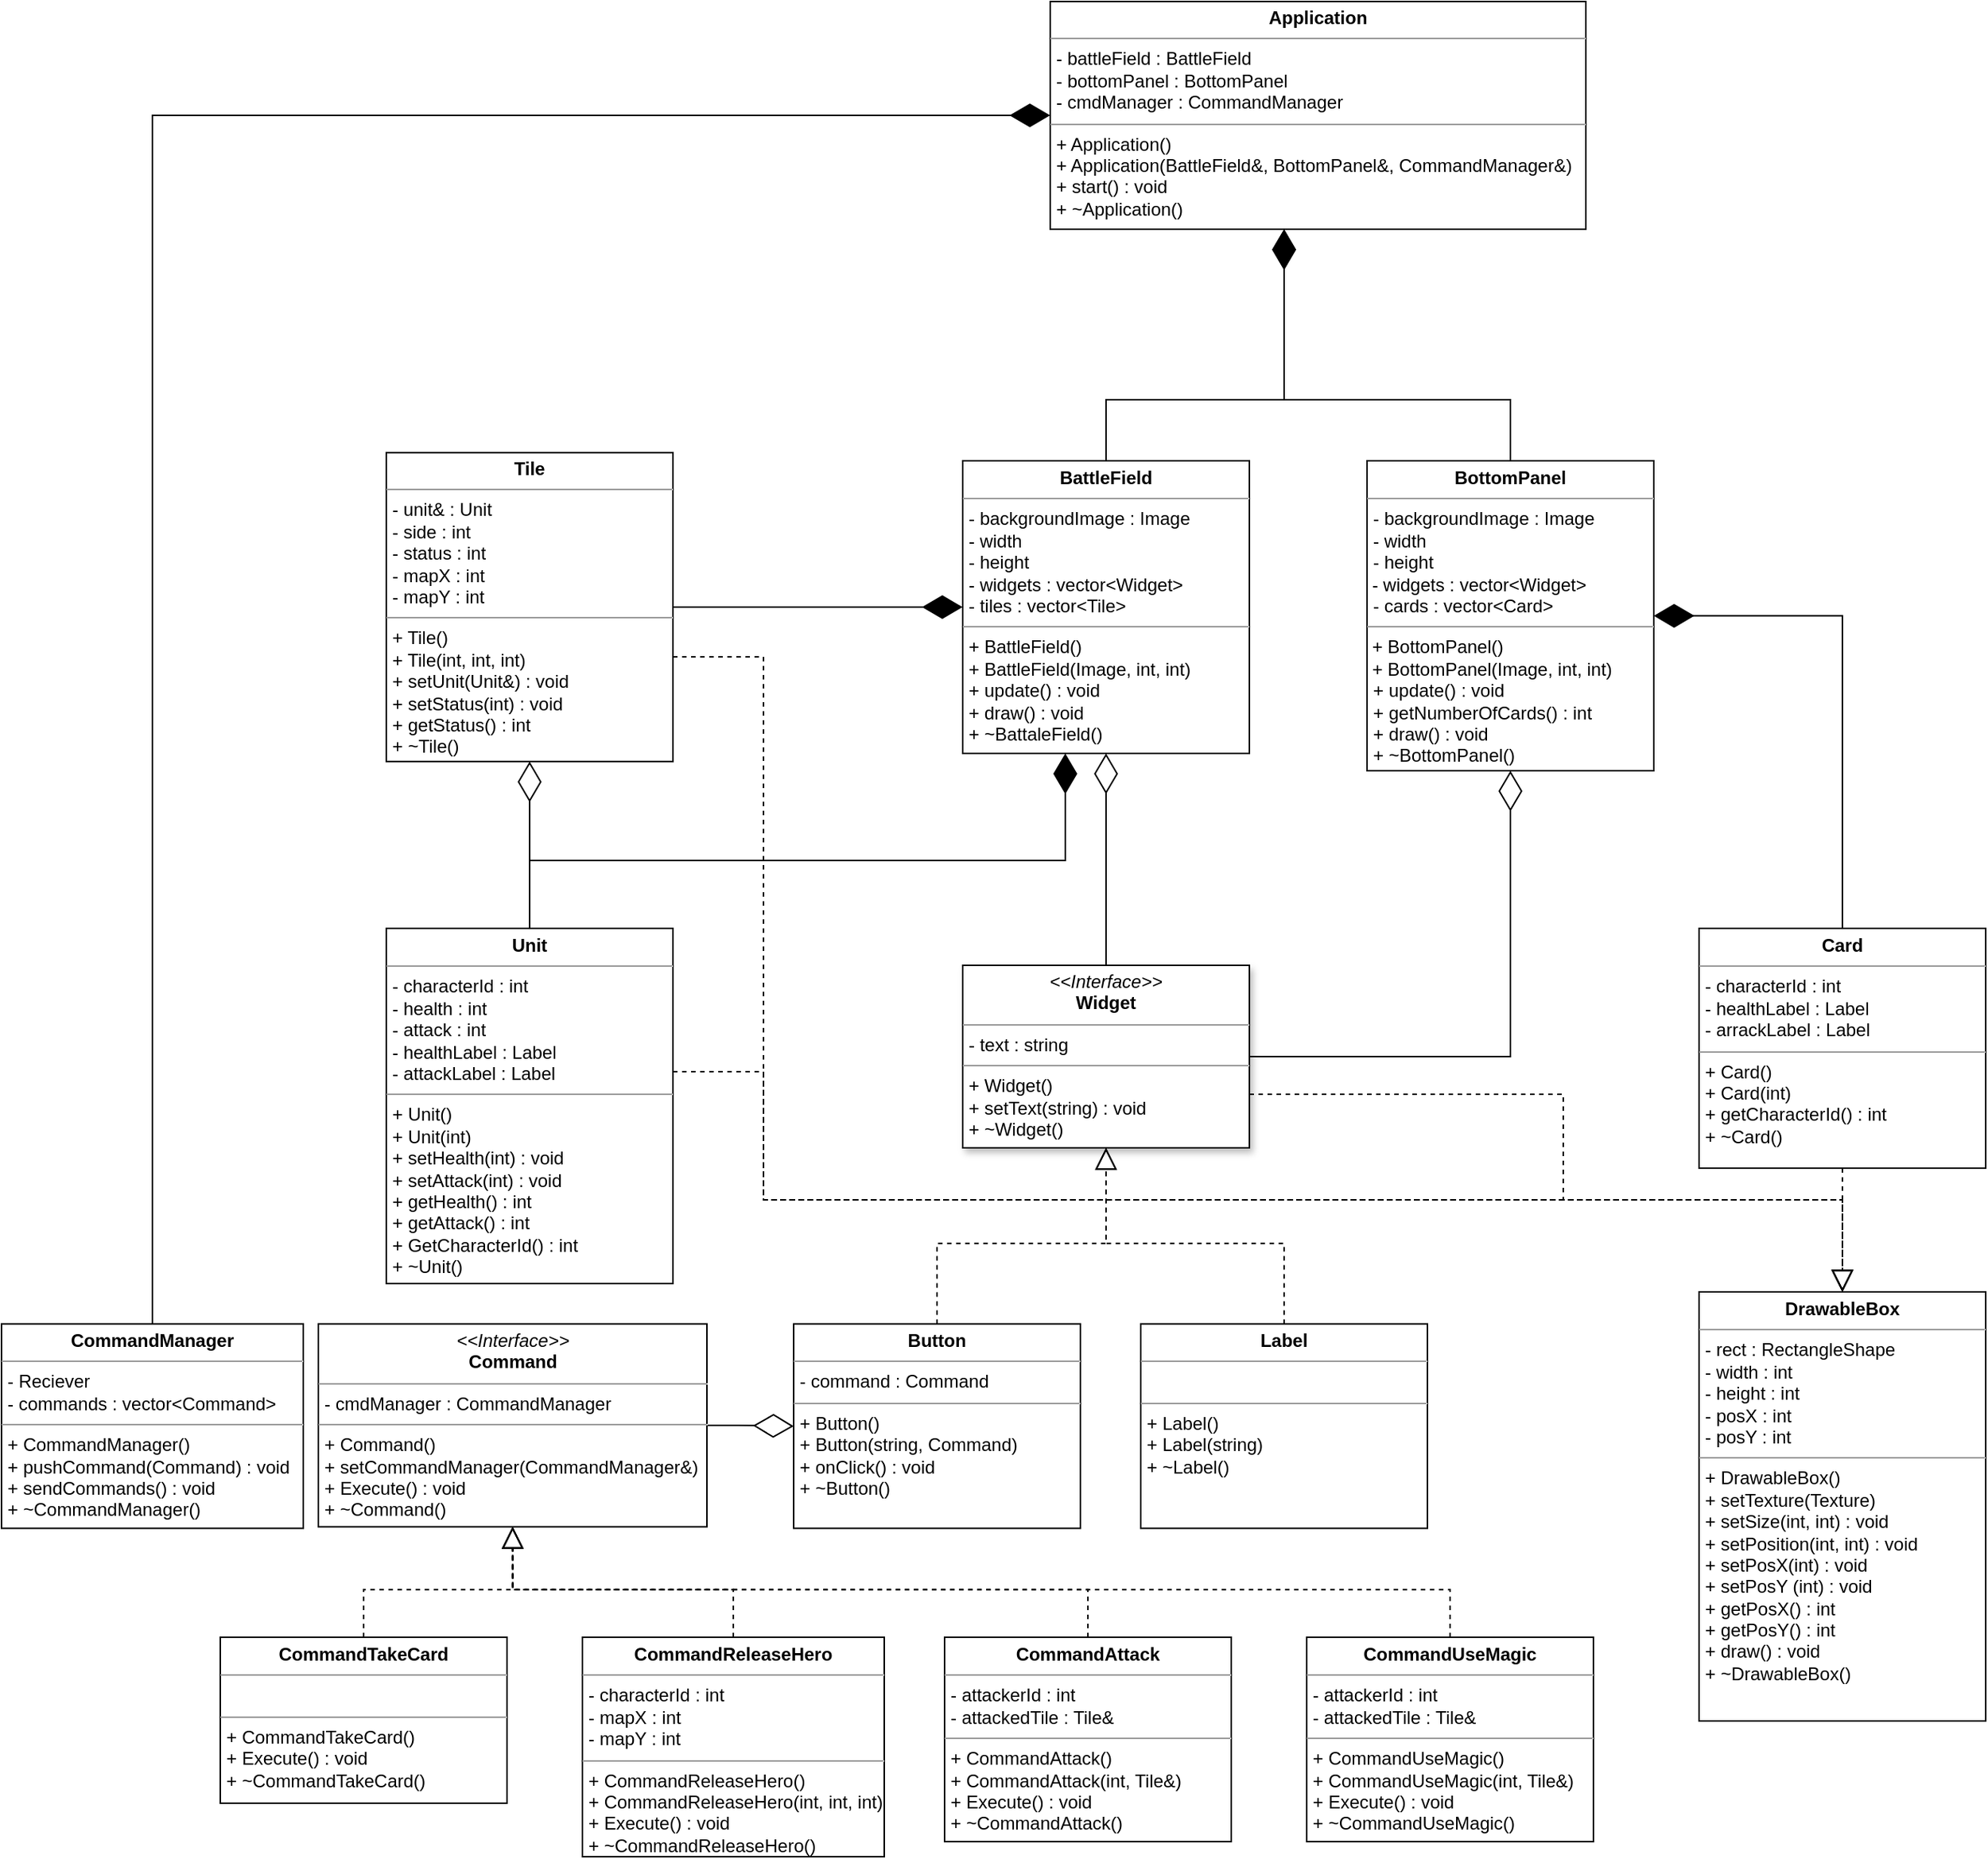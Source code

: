 <mxfile version="14.6.0" type="device"><diagram id="HSfzFmXwAs489agWX7tu" name="Page-1"><mxGraphModel dx="1582" dy="2014" grid="1" gridSize="10" guides="1" tooltips="1" connect="1" arrows="1" fold="1" page="1" pageScale="1" pageWidth="827" pageHeight="1169" math="0" shadow="0"><root><mxCell id="0"/><mxCell id="1" parent="0"/><mxCell id="8wwDW2ctmtINwnyBlume-36" style="edgeStyle=orthogonalEdgeStyle;rounded=0;orthogonalLoop=1;jettySize=auto;html=1;exitX=0.5;exitY=0;exitDx=0;exitDy=0;entryX=0.5;entryY=1;entryDx=0;entryDy=0;dashed=1;endArrow=block;endFill=0;endSize=12;" edge="1" parent="1" source="8wwDW2ctmtINwnyBlume-37" target="8wwDW2ctmtINwnyBlume-57"><mxGeometry relative="1" as="geometry"/></mxCell><mxCell id="8wwDW2ctmtINwnyBlume-37" value="&lt;p style=&quot;margin: 0px ; margin-top: 4px ; text-align: center&quot;&gt;&lt;b&gt;Button&lt;/b&gt;&lt;/p&gt;&lt;hr size=&quot;1&quot;&gt;&lt;p style=&quot;margin: 0px ; margin-left: 4px&quot;&gt;&lt;span&gt;- command : Command&lt;/span&gt;&lt;br&gt;&lt;/p&gt;&lt;hr size=&quot;1&quot;&gt;&lt;p style=&quot;margin: 0px ; margin-left: 4px&quot;&gt;+ Button()&lt;/p&gt;&lt;p style=&quot;margin: 0px ; margin-left: 4px&quot;&gt;+ Button(string, Command)&lt;/p&gt;&lt;p style=&quot;margin: 0px ; margin-left: 4px&quot;&gt;+ onClick() : void&lt;/p&gt;&lt;p style=&quot;margin: 0px ; margin-left: 4px&quot;&gt;+ ~Button()&lt;/p&gt;" style="verticalAlign=top;align=left;overflow=fill;fontSize=12;fontFamily=Helvetica;html=1;" vertex="1" parent="1"><mxGeometry x="3525" y="1076.75" width="190" height="135.5" as="geometry"/></mxCell><mxCell id="8wwDW2ctmtINwnyBlume-38" value="&lt;p style=&quot;margin: 0px ; margin-top: 4px ; text-align: center&quot;&gt;&lt;b&gt;Application&lt;/b&gt;&lt;/p&gt;&lt;hr size=&quot;1&quot;&gt;&lt;p style=&quot;margin: 0px ; margin-left: 4px&quot;&gt;- battleField : BattleField&lt;/p&gt;&lt;p style=&quot;margin: 0px ; margin-left: 4px&quot;&gt;- bottomPanel : BottomPanel&lt;/p&gt;&lt;p style=&quot;margin: 0px ; margin-left: 4px&quot;&gt;- cmdManager : CommandManager&lt;/p&gt;&lt;hr size=&quot;1&quot;&gt;&lt;p style=&quot;margin: 0px ; margin-left: 4px&quot;&gt;+ Application()&lt;br&gt;&lt;/p&gt;&lt;p style=&quot;margin: 0px ; margin-left: 4px&quot;&gt;+ Application(BattleField&amp;amp;, BottomPanel&amp;amp;, CommandManager&amp;amp;)&lt;/p&gt;&lt;p style=&quot;margin: 0px ; margin-left: 4px&quot;&gt;+ start() : void&lt;/p&gt;&lt;p style=&quot;margin: 0px ; margin-left: 4px&quot;&gt;+ ~Application()&lt;/p&gt;" style="verticalAlign=top;align=left;overflow=fill;fontSize=12;fontFamily=Helvetica;html=1;" vertex="1" parent="1"><mxGeometry x="3695" y="200" width="355" height="151" as="geometry"/></mxCell><mxCell id="8wwDW2ctmtINwnyBlume-39" style="edgeStyle=orthogonalEdgeStyle;rounded=0;orthogonalLoop=1;jettySize=auto;html=1;exitX=0.5;exitY=0;exitDx=0;exitDy=0;endArrow=diamondThin;endFill=1;endSize=24;" edge="1" parent="1" source="8wwDW2ctmtINwnyBlume-41" target="8wwDW2ctmtINwnyBlume-43"><mxGeometry relative="1" as="geometry"><Array as="points"><mxPoint x="3350" y="769.5"/><mxPoint x="3705" y="769.5"/></Array></mxGeometry></mxCell><mxCell id="8wwDW2ctmtINwnyBlume-40" style="edgeStyle=orthogonalEdgeStyle;rounded=0;orthogonalLoop=1;jettySize=auto;html=1;dashed=1;endArrow=block;endFill=0;endSize=12;" edge="1" parent="1" source="8wwDW2ctmtINwnyBlume-41" target="8wwDW2ctmtINwnyBlume-68"><mxGeometry relative="1" as="geometry"><Array as="points"><mxPoint x="3505" y="909.5"/><mxPoint x="3505" y="994.5"/><mxPoint x="4220" y="994.5"/></Array></mxGeometry></mxCell><mxCell id="8wwDW2ctmtINwnyBlume-41" value="&lt;p style=&quot;margin: 0px ; margin-top: 4px ; text-align: center&quot;&gt;&lt;b&gt;Unit&lt;/b&gt;&lt;/p&gt;&lt;hr size=&quot;1&quot;&gt;&lt;p style=&quot;margin: 0px ; margin-left: 4px&quot;&gt;&lt;span&gt;- characterId : int&lt;/span&gt;&lt;br&gt;&lt;/p&gt;&lt;p style=&quot;margin: 0px ; margin-left: 4px&quot;&gt;- health : int&lt;/p&gt;&lt;p style=&quot;margin: 0px ; margin-left: 4px&quot;&gt;- attack : int&lt;/p&gt;&lt;p style=&quot;margin: 0px ; margin-left: 4px&quot;&gt;- healthLabel : Label&lt;/p&gt;&lt;p style=&quot;margin: 0px ; margin-left: 4px&quot;&gt;- attackLabel : Label&lt;/p&gt;&lt;hr size=&quot;1&quot;&gt;&lt;p style=&quot;margin: 0px ; margin-left: 4px&quot;&gt;+ Unit()&lt;/p&gt;&lt;p style=&quot;margin: 0px ; margin-left: 4px&quot;&gt;+ Unit(int)&lt;/p&gt;&lt;p style=&quot;margin: 0px ; margin-left: 4px&quot;&gt;+ setHealth(int) : void&lt;/p&gt;&lt;p style=&quot;margin: 0px ; margin-left: 4px&quot;&gt;+ setAttack(int) : void&lt;/p&gt;&lt;p style=&quot;margin: 0px ; margin-left: 4px&quot;&gt;+ getHealth() : int&lt;/p&gt;&lt;p style=&quot;margin: 0px ; margin-left: 4px&quot;&gt;+ getAttack() : int&lt;/p&gt;&lt;p style=&quot;margin: 0px ; margin-left: 4px&quot;&gt;&lt;span&gt;+ GetCharacterId() : int&lt;/span&gt;&lt;br&gt;&lt;/p&gt;&lt;p style=&quot;margin: 0px ; margin-left: 4px&quot;&gt;+ ~Unit()&lt;/p&gt;" style="verticalAlign=top;align=left;overflow=fill;fontSize=12;fontFamily=Helvetica;html=1;" vertex="1" parent="1"><mxGeometry x="3255" y="814.5" width="190" height="235.5" as="geometry"/></mxCell><mxCell id="8wwDW2ctmtINwnyBlume-42" style="edgeStyle=orthogonalEdgeStyle;rounded=0;orthogonalLoop=1;jettySize=auto;html=1;exitX=0.5;exitY=0;exitDx=0;exitDy=0;endArrow=diamondThin;endFill=1;endSize=24;" edge="1" parent="1" source="8wwDW2ctmtINwnyBlume-43" target="8wwDW2ctmtINwnyBlume-38"><mxGeometry relative="1" as="geometry"><Array as="points"><mxPoint x="3732" y="464"/><mxPoint x="3850" y="464"/></Array></mxGeometry></mxCell><mxCell id="8wwDW2ctmtINwnyBlume-43" value="&lt;p style=&quot;margin: 0px ; margin-top: 4px ; text-align: center&quot;&gt;&lt;b&gt;BattleField&lt;/b&gt;&lt;/p&gt;&lt;hr size=&quot;1&quot;&gt;&lt;p style=&quot;margin: 0px ; margin-left: 4px&quot;&gt;- backgroundImage : Image&lt;/p&gt;&lt;p style=&quot;margin: 0px ; margin-left: 4px&quot;&gt;- width&lt;/p&gt;&lt;p style=&quot;margin: 0px ; margin-left: 4px&quot;&gt;- height&lt;/p&gt;&lt;p style=&quot;margin: 0px ; margin-left: 4px&quot;&gt;- widgets : vector&amp;lt;Widget&amp;gt;&lt;br&gt;&lt;/p&gt;&lt;p style=&quot;margin: 0px ; margin-left: 4px&quot;&gt;- tiles : vector&amp;lt;Tile&amp;gt;&lt;/p&gt;&lt;hr size=&quot;1&quot;&gt;&lt;p style=&quot;margin: 0px ; margin-left: 4px&quot;&gt;+ BattleField()&lt;/p&gt;&lt;p style=&quot;margin: 0px ; margin-left: 4px&quot;&gt;+ BattleField(Image, int, int)&lt;/p&gt;&lt;p style=&quot;margin: 0px ; margin-left: 4px&quot;&gt;+ update() : void&lt;/p&gt;&lt;p style=&quot;margin: 0px ; margin-left: 4px&quot;&gt;+ draw() : void&lt;/p&gt;&lt;p style=&quot;margin: 0px ; margin-left: 4px&quot;&gt;+ ~BattaleField()&lt;/p&gt;" style="verticalAlign=top;align=left;overflow=fill;fontSize=12;fontFamily=Helvetica;html=1;" vertex="1" parent="1"><mxGeometry x="3637" y="504.5" width="190" height="194" as="geometry"/></mxCell><mxCell id="8wwDW2ctmtINwnyBlume-44" style="edgeStyle=orthogonalEdgeStyle;rounded=0;orthogonalLoop=1;jettySize=auto;html=1;exitX=1;exitY=0.5;exitDx=0;exitDy=0;entryX=0;entryY=0.5;entryDx=0;entryDy=0;endArrow=diamondThin;endFill=1;endSize=24;" edge="1" parent="1" source="8wwDW2ctmtINwnyBlume-46" target="8wwDW2ctmtINwnyBlume-43"><mxGeometry relative="1" as="geometry"/></mxCell><mxCell id="8wwDW2ctmtINwnyBlume-45" style="edgeStyle=orthogonalEdgeStyle;rounded=0;orthogonalLoop=1;jettySize=auto;html=1;dashed=1;endArrow=block;endFill=0;endSize=12;" edge="1" parent="1" source="8wwDW2ctmtINwnyBlume-46" target="8wwDW2ctmtINwnyBlume-68"><mxGeometry relative="1" as="geometry"><Array as="points"><mxPoint x="3505" y="634.5"/><mxPoint x="3505" y="994.5"/><mxPoint x="4220" y="994.5"/></Array></mxGeometry></mxCell><mxCell id="8wwDW2ctmtINwnyBlume-46" value="&lt;p style=&quot;margin: 0px ; margin-top: 4px ; text-align: center&quot;&gt;&lt;b&gt;Tile&lt;/b&gt;&lt;/p&gt;&lt;hr size=&quot;1&quot;&gt;&lt;p style=&quot;margin: 0px ; margin-left: 4px&quot;&gt;&lt;span&gt;- unit&amp;amp; : Unit&lt;/span&gt;&lt;br&gt;&lt;/p&gt;&lt;p style=&quot;margin: 0px ; margin-left: 4px&quot;&gt;- side : int&lt;/p&gt;&lt;p style=&quot;margin: 0px ; margin-left: 4px&quot;&gt;- status : int&amp;nbsp;&lt;/p&gt;&lt;p style=&quot;margin: 0px ; margin-left: 4px&quot;&gt;- mapX : int&lt;/p&gt;&lt;p style=&quot;margin: 0px ; margin-left: 4px&quot;&gt;- mapY : int&lt;/p&gt;&lt;hr size=&quot;1&quot;&gt;&lt;p style=&quot;margin: 0px ; margin-left: 4px&quot;&gt;+ Tile()&lt;/p&gt;&lt;p style=&quot;margin: 0px ; margin-left: 4px&quot;&gt;+ Tile(int, int, int)&lt;br&gt;&lt;/p&gt;&lt;p style=&quot;margin: 0px ; margin-left: 4px&quot;&gt;+ setUnit(Unit&amp;amp;) : void&lt;/p&gt;&lt;p style=&quot;margin: 0px ; margin-left: 4px&quot;&gt;+ setStatus(int) : void&lt;/p&gt;&lt;p style=&quot;margin: 0px ; margin-left: 4px&quot;&gt;+ getStatus() : int&lt;/p&gt;&lt;p style=&quot;margin: 0px ; margin-left: 4px&quot;&gt;+ ~Tile()&lt;/p&gt;" style="verticalAlign=top;align=left;overflow=fill;fontSize=12;fontFamily=Helvetica;html=1;" vertex="1" parent="1"><mxGeometry x="3255" y="499.13" width="190" height="204.75" as="geometry"/></mxCell><mxCell id="8wwDW2ctmtINwnyBlume-47" style="edgeStyle=orthogonalEdgeStyle;rounded=0;orthogonalLoop=1;jettySize=auto;html=1;exitX=0.5;exitY=0;exitDx=0;exitDy=0;endArrow=diamondThin;endFill=1;endSize=24;" edge="1" parent="1" source="8wwDW2ctmtINwnyBlume-48" target="8wwDW2ctmtINwnyBlume-38"><mxGeometry relative="1" as="geometry"><Array as="points"><mxPoint x="4000" y="464"/><mxPoint x="3850" y="464"/></Array></mxGeometry></mxCell><mxCell id="8wwDW2ctmtINwnyBlume-48" value="&lt;p style=&quot;margin: 0px ; margin-top: 4px ; text-align: center&quot;&gt;&lt;b&gt;BottomPanel&lt;/b&gt;&lt;/p&gt;&lt;hr size=&quot;1&quot;&gt;&lt;p style=&quot;margin: 0px ; margin-left: 4px&quot;&gt;- backgroundImage : Image&lt;/p&gt;&lt;p style=&quot;margin: 0px ; margin-left: 4px&quot;&gt;- width&lt;/p&gt;&lt;p style=&quot;margin: 0px ; margin-left: 4px&quot;&gt;- height&lt;/p&gt;&amp;nbsp;- widgets : vector&amp;lt;Widget&amp;gt;&lt;p style=&quot;margin: 0px ; margin-left: 4px&quot;&gt;&lt;span&gt;- cards : vector&amp;lt;Card&amp;gt;&lt;/span&gt;&lt;/p&gt;&lt;hr size=&quot;1&quot;&gt;&amp;nbsp;+ BottomPanel()&lt;br&gt;&amp;nbsp;+ BottomPanel(Image, int, int)&lt;br&gt;&lt;p style=&quot;margin: 0px ; margin-left: 4px&quot;&gt;+ update() : void&lt;/p&gt;&lt;p style=&quot;margin: 0px ; margin-left: 4px&quot;&gt;+ getNumberOfCards() : int&lt;br&gt;&lt;/p&gt;&lt;p style=&quot;margin: 0px ; margin-left: 4px&quot;&gt;+ draw() : void&lt;/p&gt;&lt;p style=&quot;margin: 0px ; margin-left: 4px&quot;&gt;+ ~BottomPanel()&lt;/p&gt;" style="verticalAlign=top;align=left;overflow=fill;fontSize=12;fontFamily=Helvetica;html=1;" vertex="1" parent="1"><mxGeometry x="3905" y="504.5" width="190" height="205.5" as="geometry"/></mxCell><mxCell id="8wwDW2ctmtINwnyBlume-49" style="edgeStyle=orthogonalEdgeStyle;rounded=0;orthogonalLoop=1;jettySize=auto;html=1;exitX=0.5;exitY=0;exitDx=0;exitDy=0;entryX=1;entryY=0.5;entryDx=0;entryDy=0;endArrow=diamondThin;endFill=1;endSize=24;" edge="1" parent="1" source="8wwDW2ctmtINwnyBlume-51" target="8wwDW2ctmtINwnyBlume-48"><mxGeometry relative="1" as="geometry"/></mxCell><mxCell id="8wwDW2ctmtINwnyBlume-50" style="edgeStyle=orthogonalEdgeStyle;rounded=0;orthogonalLoop=1;jettySize=auto;html=1;dashed=1;endArrow=block;endFill=0;endSize=12;" edge="1" parent="1" source="8wwDW2ctmtINwnyBlume-51" target="8wwDW2ctmtINwnyBlume-68"><mxGeometry relative="1" as="geometry"><Array as="points"><mxPoint x="4220" y="984.5"/><mxPoint x="4220" y="984.5"/></Array></mxGeometry></mxCell><mxCell id="8wwDW2ctmtINwnyBlume-51" value="&lt;p style=&quot;margin: 0px ; margin-top: 4px ; text-align: center&quot;&gt;&lt;b&gt;Card&lt;/b&gt;&lt;/p&gt;&lt;hr size=&quot;1&quot;&gt;&lt;p style=&quot;margin: 0px ; margin-left: 4px&quot;&gt;&lt;span&gt;- characterId : int&lt;/span&gt;&lt;br&gt;&lt;/p&gt;&lt;p style=&quot;margin: 0px ; margin-left: 4px&quot;&gt;- healthLabel : Label&lt;/p&gt;&lt;p style=&quot;margin: 0px ; margin-left: 4px&quot;&gt;- arrackLabel : Label&lt;/p&gt;&lt;hr size=&quot;1&quot;&gt;&lt;p style=&quot;margin: 0px ; margin-left: 4px&quot;&gt;+ Card()&lt;/p&gt;&lt;p style=&quot;margin: 0px ; margin-left: 4px&quot;&gt;+ Card(int)&lt;/p&gt;&lt;p style=&quot;margin: 0px ; margin-left: 4px&quot;&gt;&lt;span&gt;+ getCharacterId() : int&lt;/span&gt;&lt;br&gt;&lt;/p&gt;&lt;p style=&quot;margin: 0px ; margin-left: 4px&quot;&gt;+ ~Card()&lt;/p&gt;" style="verticalAlign=top;align=left;overflow=fill;fontSize=12;fontFamily=Helvetica;html=1;" vertex="1" parent="1"><mxGeometry x="4125" y="814.5" width="190" height="159" as="geometry"/></mxCell><mxCell id="8wwDW2ctmtINwnyBlume-52" style="edgeStyle=orthogonalEdgeStyle;rounded=0;orthogonalLoop=1;jettySize=auto;html=1;exitX=0.5;exitY=0;exitDx=0;exitDy=0;entryX=0.5;entryY=1;entryDx=0;entryDy=0;dashed=1;endArrow=block;endFill=0;endSize=12;" edge="1" parent="1" source="8wwDW2ctmtINwnyBlume-53" target="8wwDW2ctmtINwnyBlume-57"><mxGeometry relative="1" as="geometry"/></mxCell><mxCell id="8wwDW2ctmtINwnyBlume-53" value="&lt;p style=&quot;margin: 0px ; margin-top: 4px ; text-align: center&quot;&gt;&lt;b&gt;Label&lt;/b&gt;&lt;/p&gt;&lt;hr size=&quot;1&quot;&gt;&lt;p style=&quot;margin: 0px ; margin-left: 4px&quot;&gt;&lt;br&gt;&lt;/p&gt;&lt;hr size=&quot;1&quot;&gt;&lt;p style=&quot;margin: 0px ; margin-left: 4px&quot;&gt;+ Label()&lt;/p&gt;&lt;p style=&quot;margin: 0px ; margin-left: 4px&quot;&gt;+ Label(string)&lt;/p&gt;&lt;p style=&quot;margin: 0px ; margin-left: 4px&quot;&gt;&lt;span&gt;+ ~Label()&lt;/span&gt;&lt;br&gt;&lt;/p&gt;" style="verticalAlign=top;align=left;overflow=fill;fontSize=12;fontFamily=Helvetica;html=1;" vertex="1" parent="1"><mxGeometry x="3755" y="1076.75" width="190" height="135.5" as="geometry"/></mxCell><mxCell id="8wwDW2ctmtINwnyBlume-54" style="edgeStyle=orthogonalEdgeStyle;rounded=0;orthogonalLoop=1;jettySize=auto;html=1;exitX=0.5;exitY=0;exitDx=0;exitDy=0;entryX=0.5;entryY=1;entryDx=0;entryDy=0;endArrow=diamondThin;endFill=0;endSize=24;" edge="1" parent="1" source="8wwDW2ctmtINwnyBlume-57" target="8wwDW2ctmtINwnyBlume-43"><mxGeometry relative="1" as="geometry"/></mxCell><mxCell id="8wwDW2ctmtINwnyBlume-55" style="edgeStyle=orthogonalEdgeStyle;rounded=0;orthogonalLoop=1;jettySize=auto;html=1;exitX=1;exitY=0.5;exitDx=0;exitDy=0;entryX=0.5;entryY=1;entryDx=0;entryDy=0;endArrow=diamondThin;endFill=0;endSize=24;" edge="1" parent="1" source="8wwDW2ctmtINwnyBlume-57" target="8wwDW2ctmtINwnyBlume-48"><mxGeometry relative="1" as="geometry"/></mxCell><mxCell id="8wwDW2ctmtINwnyBlume-56" style="edgeStyle=orthogonalEdgeStyle;rounded=0;orthogonalLoop=1;jettySize=auto;html=1;dashed=1;endArrow=block;endFill=0;endSize=12;" edge="1" parent="1" source="8wwDW2ctmtINwnyBlume-57" target="8wwDW2ctmtINwnyBlume-68"><mxGeometry relative="1" as="geometry"><Array as="points"><mxPoint x="4035" y="924.5"/><mxPoint x="4035" y="994.5"/><mxPoint x="4220" y="994.5"/></Array></mxGeometry></mxCell><mxCell id="8wwDW2ctmtINwnyBlume-57" value="&lt;p style=&quot;margin: 0px ; margin-top: 4px ; text-align: center&quot;&gt;&lt;i&gt;&amp;lt;&amp;lt;Interface&amp;gt;&amp;gt;&lt;/i&gt;&lt;br&gt;&lt;b&gt;Widget&lt;/b&gt;&lt;/p&gt;&lt;hr size=&quot;1&quot;&gt;&lt;p style=&quot;margin: 0px ; margin-left: 4px&quot;&gt;- text : string&lt;/p&gt;&lt;hr size=&quot;1&quot;&gt;&lt;p style=&quot;margin: 0px ; margin-left: 4px&quot;&gt;+ Widget()&lt;/p&gt;&lt;p style=&quot;margin: 0px ; margin-left: 4px&quot;&gt;+ setText(string) : void&lt;/p&gt;&lt;p style=&quot;margin: 0px ; margin-left: 4px&quot;&gt;&lt;span&gt;+ ~Widget()&lt;/span&gt;&lt;br&gt;&lt;/p&gt;" style="verticalAlign=top;align=left;overflow=fill;fontSize=12;fontFamily=Helvetica;html=1;rounded=0;shadow=1;glass=0;sketch=0;" vertex="1" parent="1"><mxGeometry x="3637" y="839" width="190" height="121" as="geometry"/></mxCell><mxCell id="8wwDW2ctmtINwnyBlume-58" style="edgeStyle=orthogonalEdgeStyle;rounded=0;orthogonalLoop=1;jettySize=auto;html=1;exitX=1;exitY=0.5;exitDx=0;exitDy=0;endArrow=diamondThin;endFill=0;endSize=24;" edge="1" parent="1" source="8wwDW2ctmtINwnyBlume-59" target="8wwDW2ctmtINwnyBlume-37"><mxGeometry relative="1" as="geometry"/></mxCell><mxCell id="8wwDW2ctmtINwnyBlume-59" value="&lt;p style=&quot;margin: 0px ; margin-top: 4px ; text-align: center&quot;&gt;&lt;i&gt;&amp;lt;&amp;lt;Interface&amp;gt;&amp;gt;&lt;/i&gt;&lt;br&gt;&lt;b&gt;Command&lt;/b&gt;&lt;/p&gt;&lt;hr size=&quot;1&quot;&gt;&lt;p style=&quot;margin: 0px ; margin-left: 4px&quot;&gt;- cmdManager : CommandManager&lt;/p&gt;&lt;hr size=&quot;1&quot;&gt;&lt;p style=&quot;margin: 0px ; margin-left: 4px&quot;&gt;+ Command()&lt;/p&gt;&lt;p style=&quot;margin: 0px ; margin-left: 4px&quot;&gt;+ setCommandManager(CommandManager&amp;amp;)&lt;/p&gt;&lt;p style=&quot;margin: 0px ; margin-left: 4px&quot;&gt;+ Execute() : void&lt;/p&gt;&lt;p style=&quot;margin: 0px ; margin-left: 4px&quot;&gt;+ ~Command()&lt;/p&gt;" style="verticalAlign=top;align=left;overflow=fill;fontSize=12;fontFamily=Helvetica;html=1;" vertex="1" parent="1"><mxGeometry x="3210" y="1076.75" width="257.5" height="134.5" as="geometry"/></mxCell><mxCell id="8wwDW2ctmtINwnyBlume-60" style="edgeStyle=orthogonalEdgeStyle;rounded=0;orthogonalLoop=1;jettySize=auto;html=1;exitX=0.5;exitY=0;exitDx=0;exitDy=0;entryX=0.5;entryY=1;entryDx=0;entryDy=0;endArrow=block;endFill=0;endSize=12;dashed=1;" edge="1" parent="1" source="8wwDW2ctmtINwnyBlume-61" target="8wwDW2ctmtINwnyBlume-59"><mxGeometry relative="1" as="geometry"/></mxCell><mxCell id="8wwDW2ctmtINwnyBlume-61" value="&lt;p style=&quot;margin: 0px ; margin-top: 4px ; text-align: center&quot;&gt;&lt;b&gt;CommandTakeCard&lt;/b&gt;&lt;/p&gt;&lt;hr size=&quot;1&quot;&gt;&lt;p style=&quot;margin: 0px ; margin-left: 4px&quot;&gt;&lt;br&gt;&lt;/p&gt;&lt;hr size=&quot;1&quot;&gt;&lt;p style=&quot;margin: 0px ; margin-left: 4px&quot;&gt;+ CommandTakeCard()&lt;/p&gt;&lt;p style=&quot;margin: 0px ; margin-left: 4px&quot;&gt;+ Execute() : void&lt;/p&gt;&lt;p style=&quot;margin: 0px ; margin-left: 4px&quot;&gt;+ ~CommandTakeCard()&lt;/p&gt;" style="verticalAlign=top;align=left;overflow=fill;fontSize=12;fontFamily=Helvetica;html=1;" vertex="1" parent="1"><mxGeometry x="3145" y="1284.5" width="190" height="110" as="geometry"/></mxCell><mxCell id="8wwDW2ctmtINwnyBlume-62" style="edgeStyle=orthogonalEdgeStyle;rounded=0;orthogonalLoop=1;jettySize=auto;html=1;exitX=0.5;exitY=0;exitDx=0;exitDy=0;entryX=0.5;entryY=1;entryDx=0;entryDy=0;dashed=1;endArrow=block;endFill=0;endSize=12;" edge="1" parent="1" source="8wwDW2ctmtINwnyBlume-63" target="8wwDW2ctmtINwnyBlume-59"><mxGeometry relative="1" as="geometry"/></mxCell><mxCell id="8wwDW2ctmtINwnyBlume-63" value="&lt;p style=&quot;margin: 0px ; margin-top: 4px ; text-align: center&quot;&gt;&lt;b&gt;CommandReleaseHero&lt;/b&gt;&lt;/p&gt;&lt;hr size=&quot;1&quot;&gt;&lt;p style=&quot;margin: 0px ; margin-left: 4px&quot;&gt;- characterId : int&lt;/p&gt;&lt;p style=&quot;margin: 0px ; margin-left: 4px&quot;&gt;- mapX : int&lt;/p&gt;&lt;p style=&quot;margin: 0px ; margin-left: 4px&quot;&gt;- mapY : int&lt;/p&gt;&lt;hr size=&quot;1&quot;&gt;&lt;p style=&quot;margin: 0px ; margin-left: 4px&quot;&gt;+ CommandReleaseHero()&lt;/p&gt;&lt;p style=&quot;margin: 0px ; margin-left: 4px&quot;&gt;+ CommandReleaseHero(int, int, int)&lt;/p&gt;&lt;p style=&quot;margin: 0px ; margin-left: 4px&quot;&gt;+ Execute() : void&lt;/p&gt;&lt;p style=&quot;margin: 0px ; margin-left: 4px&quot;&gt;+ ~CommandReleaseHero()&lt;/p&gt;" style="verticalAlign=top;align=left;overflow=fill;fontSize=12;fontFamily=Helvetica;html=1;" vertex="1" parent="1"><mxGeometry x="3385" y="1284.5" width="200" height="145.5" as="geometry"/></mxCell><mxCell id="8wwDW2ctmtINwnyBlume-64" style="edgeStyle=orthogonalEdgeStyle;rounded=0;orthogonalLoop=1;jettySize=auto;html=1;exitX=0.5;exitY=0;exitDx=0;exitDy=0;entryX=0.5;entryY=1;entryDx=0;entryDy=0;dashed=1;endArrow=block;endFill=0;endSize=12;" edge="1" parent="1" source="8wwDW2ctmtINwnyBlume-65" target="8wwDW2ctmtINwnyBlume-59"><mxGeometry relative="1" as="geometry"/></mxCell><mxCell id="8wwDW2ctmtINwnyBlume-65" value="&lt;p style=&quot;margin: 0px ; margin-top: 4px ; text-align: center&quot;&gt;&lt;b&gt;CommandAttack&lt;/b&gt;&lt;/p&gt;&lt;hr size=&quot;1&quot;&gt;&lt;p style=&quot;margin: 0px ; margin-left: 4px&quot;&gt;- attackerId : int&lt;/p&gt;&lt;p style=&quot;margin: 0px ; margin-left: 4px&quot;&gt;- attackedTile : Tile&amp;amp;&lt;/p&gt;&lt;hr size=&quot;1&quot;&gt;&lt;p style=&quot;margin: 0px ; margin-left: 4px&quot;&gt;+ CommandAttack()&lt;/p&gt;&lt;p style=&quot;margin: 0px ; margin-left: 4px&quot;&gt;+ CommandAttack(int, Tile&amp;amp;)&lt;/p&gt;&lt;p style=&quot;margin: 0px ; margin-left: 4px&quot;&gt;+ Execute() : void&lt;/p&gt;&lt;p style=&quot;margin: 0px ; margin-left: 4px&quot;&gt;+ ~CommandAttack()&lt;/p&gt;" style="verticalAlign=top;align=left;overflow=fill;fontSize=12;fontFamily=Helvetica;html=1;" vertex="1" parent="1"><mxGeometry x="3625" y="1284.5" width="190" height="135.5" as="geometry"/></mxCell><mxCell id="8wwDW2ctmtINwnyBlume-66" style="edgeStyle=orthogonalEdgeStyle;rounded=0;orthogonalLoop=1;jettySize=auto;html=1;exitX=0.5;exitY=0;exitDx=0;exitDy=0;entryX=0.5;entryY=1;entryDx=0;entryDy=0;dashed=1;endArrow=block;endFill=0;endSize=12;" edge="1" parent="1" source="8wwDW2ctmtINwnyBlume-67" target="8wwDW2ctmtINwnyBlume-59"><mxGeometry relative="1" as="geometry"/></mxCell><mxCell id="8wwDW2ctmtINwnyBlume-67" value="&lt;p style=&quot;margin: 0px ; margin-top: 4px ; text-align: center&quot;&gt;&lt;b&gt;CommandUseMagic&lt;/b&gt;&lt;/p&gt;&lt;hr size=&quot;1&quot;&gt;&lt;p style=&quot;margin: 0px ; margin-left: 4px&quot;&gt;- attackerId : int&lt;/p&gt;&lt;p style=&quot;margin: 0px ; margin-left: 4px&quot;&gt;- attackedTile : Tile&amp;amp;&lt;/p&gt;&lt;hr size=&quot;1&quot;&gt;&lt;p style=&quot;margin: 0px ; margin-left: 4px&quot;&gt;+ CommandUseMagic()&lt;/p&gt;&lt;p style=&quot;margin: 0px ; margin-left: 4px&quot;&gt;+ CommandUseMagic(int, Tile&amp;amp;)&lt;/p&gt;&lt;p style=&quot;margin: 0px ; margin-left: 4px&quot;&gt;+ Execute() : void&lt;/p&gt;&lt;p style=&quot;margin: 0px ; margin-left: 4px&quot;&gt;+ ~CommandUseMagic()&lt;/p&gt;" style="verticalAlign=top;align=left;overflow=fill;fontSize=12;fontFamily=Helvetica;html=1;" vertex="1" parent="1"><mxGeometry x="3865" y="1284.5" width="190" height="135.5" as="geometry"/></mxCell><mxCell id="8wwDW2ctmtINwnyBlume-68" value="&lt;p style=&quot;margin: 0px ; margin-top: 4px ; text-align: center&quot;&gt;&lt;b&gt;DrawableBox&lt;/b&gt;&lt;br&gt;&lt;/p&gt;&lt;hr size=&quot;1&quot;&gt;&lt;p style=&quot;margin: 0px ; margin-left: 4px&quot;&gt;- rect : RectangleShape&lt;/p&gt;&lt;p style=&quot;margin: 0px ; margin-left: 4px&quot;&gt;- width : int&lt;/p&gt;&lt;p style=&quot;margin: 0px ; margin-left: 4px&quot;&gt;- height : int&lt;/p&gt;&lt;p style=&quot;margin: 0px ; margin-left: 4px&quot;&gt;- posX : int&lt;/p&gt;&lt;p style=&quot;margin: 0px ; margin-left: 4px&quot;&gt;- posY : int&lt;/p&gt;&lt;hr size=&quot;1&quot;&gt;&lt;p style=&quot;margin: 0px ; margin-left: 4px&quot;&gt;+ DrawableBox()&lt;/p&gt;&lt;p style=&quot;margin: 0px ; margin-left: 4px&quot;&gt;+ setTexture(Texture)&lt;/p&gt;&lt;p style=&quot;margin: 0px ; margin-left: 4px&quot;&gt;+ setSize(int, int) : void&lt;/p&gt;&lt;p style=&quot;margin: 0px ; margin-left: 4px&quot;&gt;+ setPosition(int, int) : void&lt;/p&gt;&lt;p style=&quot;margin: 0px ; margin-left: 4px&quot;&gt;+ setPosX(int) : void&lt;/p&gt;&lt;p style=&quot;margin: 0px ; margin-left: 4px&quot;&gt;+ setPosY (int) : void&lt;/p&gt;&lt;p style=&quot;margin: 0px ; margin-left: 4px&quot;&gt;+ getPosX() : int&lt;/p&gt;&lt;p style=&quot;margin: 0px ; margin-left: 4px&quot;&gt;+ getPosY() : int&lt;/p&gt;&lt;p style=&quot;margin: 0px ; margin-left: 4px&quot;&gt;+ draw() : void&lt;/p&gt;&lt;p style=&quot;margin: 0px ; margin-left: 4px&quot;&gt;+ ~DrawableBox()&lt;/p&gt;" style="verticalAlign=top;align=left;overflow=fill;fontSize=12;fontFamily=Helvetica;html=1;" vertex="1" parent="1"><mxGeometry x="4125" y="1055.5" width="190" height="284.5" as="geometry"/></mxCell><mxCell id="8wwDW2ctmtINwnyBlume-69" style="edgeStyle=orthogonalEdgeStyle;rounded=0;orthogonalLoop=1;jettySize=auto;html=1;exitX=0.5;exitY=0;exitDx=0;exitDy=0;entryX=0;entryY=0.5;entryDx=0;entryDy=0;endArrow=diamondThin;endFill=1;endSize=24;" edge="1" parent="1" source="8wwDW2ctmtINwnyBlume-70" target="8wwDW2ctmtINwnyBlume-38"><mxGeometry relative="1" as="geometry"/></mxCell><mxCell id="8wwDW2ctmtINwnyBlume-70" value="&lt;p style=&quot;margin: 0px ; margin-top: 4px ; text-align: center&quot;&gt;&lt;b&gt;CommandManager&lt;/b&gt;&lt;/p&gt;&lt;hr size=&quot;1&quot;&gt;&lt;p style=&quot;margin: 0px ; margin-left: 4px&quot;&gt;- Reciever&lt;/p&gt;&lt;p style=&quot;margin: 0px ; margin-left: 4px&quot;&gt;- commands : vector&amp;lt;Command&amp;gt;&lt;/p&gt;&lt;hr size=&quot;1&quot;&gt;&lt;p style=&quot;margin: 0px ; margin-left: 4px&quot;&gt;+ CommandManager()&lt;/p&gt;&lt;p style=&quot;margin: 0px ; margin-left: 4px&quot;&gt;+ pushCommand(Command) : void&lt;/p&gt;&lt;p style=&quot;margin: 0px ; margin-left: 4px&quot;&gt;+ sendCommands() : void&lt;/p&gt;&lt;p style=&quot;margin: 0px ; margin-left: 4px&quot;&gt;+ ~CommandManager()&lt;/p&gt;" style="verticalAlign=top;align=left;overflow=fill;fontSize=12;fontFamily=Helvetica;html=1;" vertex="1" parent="1"><mxGeometry x="3000" y="1076.75" width="200" height="135.5" as="geometry"/></mxCell><mxCell id="8wwDW2ctmtINwnyBlume-71" style="edgeStyle=orthogonalEdgeStyle;rounded=0;orthogonalLoop=1;jettySize=auto;html=1;endArrow=diamondThin;endFill=0;endSize=24;" edge="1" parent="1" source="8wwDW2ctmtINwnyBlume-41" target="8wwDW2ctmtINwnyBlume-46"><mxGeometry relative="1" as="geometry"><mxPoint x="3190" y="790.5" as="sourcePoint"/><mxPoint x="3190" y="650" as="targetPoint"/></mxGeometry></mxCell></root></mxGraphModel></diagram></mxfile>